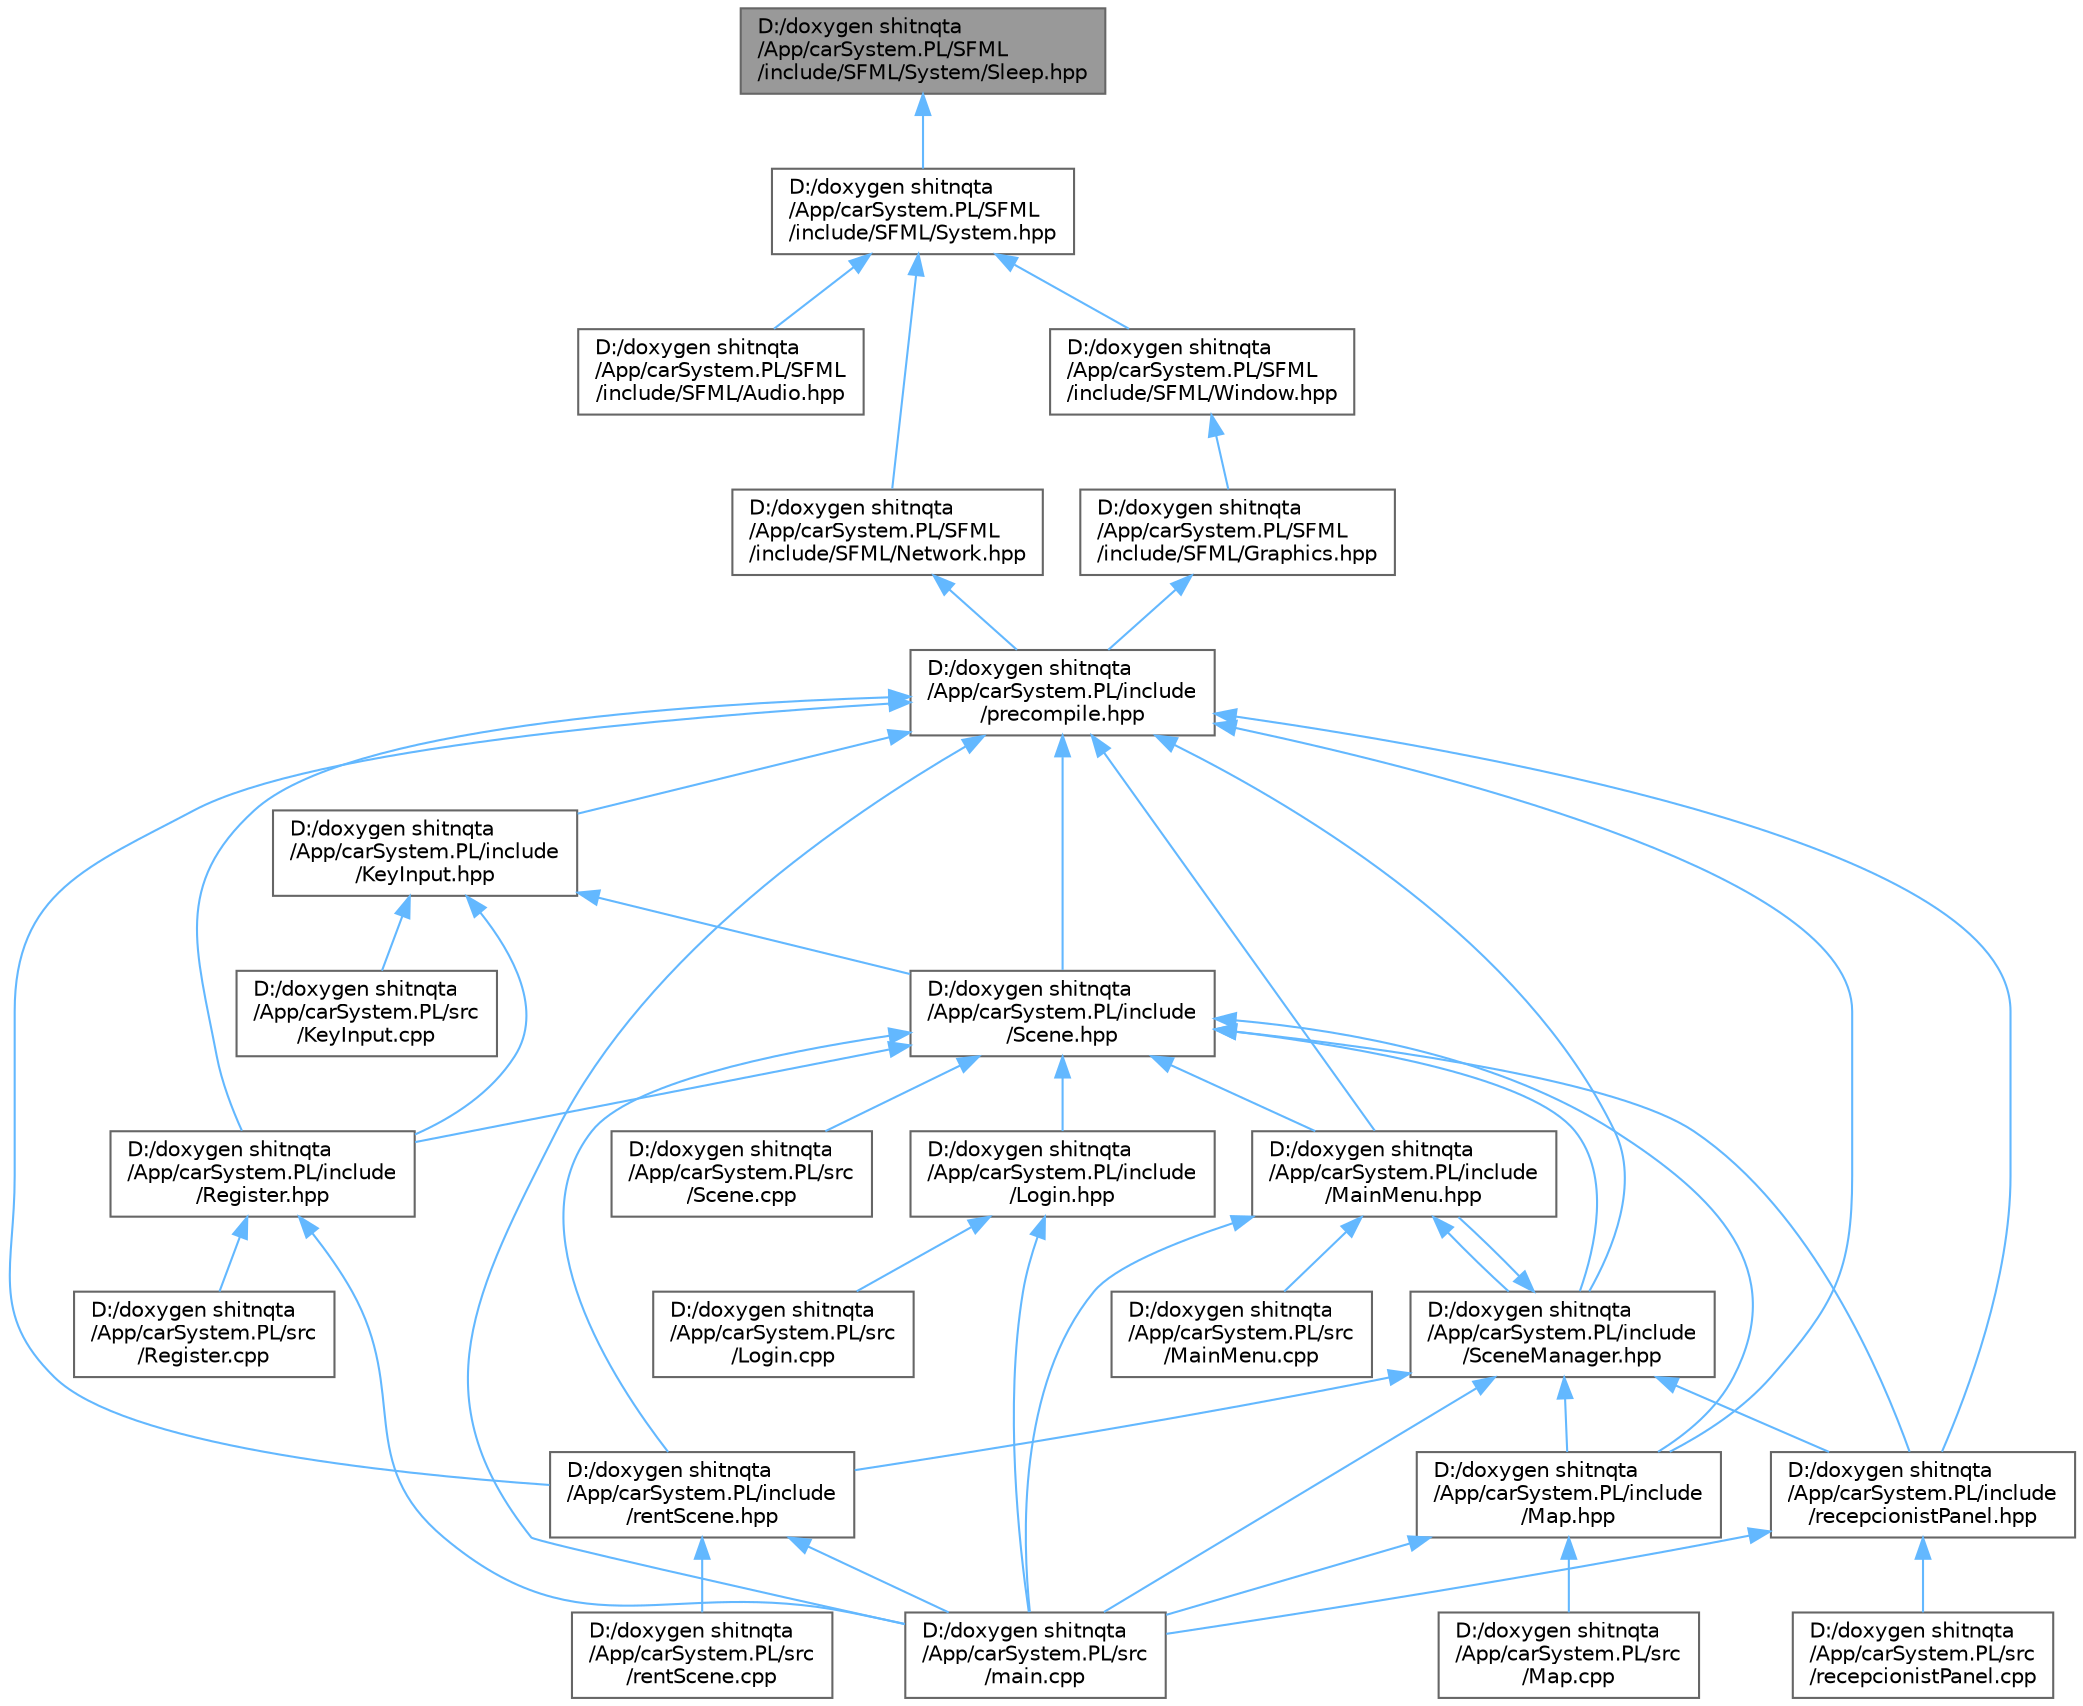 digraph "D:/doxygen shitnqta/App/carSystem.PL/SFML/include/SFML/System/Sleep.hpp"
{
 // INTERACTIVE_SVG=YES
 // LATEX_PDF_SIZE
  bgcolor="transparent";
  edge [fontname=Helvetica,fontsize=10,labelfontname=Helvetica,labelfontsize=10];
  node [fontname=Helvetica,fontsize=10,shape=box,height=0.2,width=0.4];
  Node1 [id="Node000001",label="D:/doxygen shitnqta\l/App/carSystem.PL/SFML\l/include/SFML/System/Sleep.hpp",height=0.2,width=0.4,color="gray40", fillcolor="grey60", style="filled", fontcolor="black",tooltip=" "];
  Node1 -> Node2 [id="edge46_Node000001_Node000002",dir="back",color="steelblue1",style="solid",tooltip=" "];
  Node2 [id="Node000002",label="D:/doxygen shitnqta\l/App/carSystem.PL/SFML\l/include/SFML/System.hpp",height=0.2,width=0.4,color="grey40", fillcolor="white", style="filled",URL="$a00566.html",tooltip=" "];
  Node2 -> Node3 [id="edge47_Node000002_Node000003",dir="back",color="steelblue1",style="solid",tooltip=" "];
  Node3 [id="Node000003",label="D:/doxygen shitnqta\l/App/carSystem.PL/SFML\l/include/SFML/Audio.hpp",height=0.2,width=0.4,color="grey40", fillcolor="white", style="filled",URL="$a00356.html",tooltip=" "];
  Node2 -> Node4 [id="edge48_Node000002_Node000004",dir="back",color="steelblue1",style="solid",tooltip=" "];
  Node4 [id="Node000004",label="D:/doxygen shitnqta\l/App/carSystem.PL/SFML\l/include/SFML/Network.hpp",height=0.2,width=0.4,color="grey40", fillcolor="white", style="filled",URL="$a00488.html",tooltip=" "];
  Node4 -> Node5 [id="edge49_Node000004_Node000005",dir="back",color="steelblue1",style="solid",tooltip=" "];
  Node5 [id="Node000005",label="D:/doxygen shitnqta\l/App/carSystem.PL/include\l/precompile.hpp",height=0.2,width=0.4,color="grey40", fillcolor="white", style="filled",URL="$a02200.html",tooltip=" "];
  Node5 -> Node6 [id="edge50_Node000005_Node000006",dir="back",color="steelblue1",style="solid",tooltip=" "];
  Node6 [id="Node000006",label="D:/doxygen shitnqta\l/App/carSystem.PL/include\l/KeyInput.hpp",height=0.2,width=0.4,color="grey40", fillcolor="white", style="filled",URL="$a00275.html",tooltip=" "];
  Node6 -> Node7 [id="edge51_Node000006_Node000007",dir="back",color="steelblue1",style="solid",tooltip=" "];
  Node7 [id="Node000007",label="D:/doxygen shitnqta\l/App/carSystem.PL/include\l/Register.hpp",height=0.2,width=0.4,color="grey40", fillcolor="white", style="filled",URL="$a00296.html",tooltip=" "];
  Node7 -> Node8 [id="edge52_Node000007_Node000008",dir="back",color="steelblue1",style="solid",tooltip=" "];
  Node8 [id="Node000008",label="D:/doxygen shitnqta\l/App/carSystem.PL/src\l/Register.cpp",height=0.2,width=0.4,color="grey40", fillcolor="white", style="filled",URL="$a00641.html",tooltip=" "];
  Node7 -> Node9 [id="edge53_Node000007_Node000009",dir="back",color="steelblue1",style="solid",tooltip=" "];
  Node9 [id="Node000009",label="D:/doxygen shitnqta\l/App/carSystem.PL/src\l/main.cpp",height=0.2,width=0.4,color="grey40", fillcolor="white", style="filled",URL="$a00629.html",tooltip=" "];
  Node6 -> Node10 [id="edge54_Node000006_Node000010",dir="back",color="steelblue1",style="solid",tooltip=" "];
  Node10 [id="Node000010",label="D:/doxygen shitnqta\l/App/carSystem.PL/include\l/Scene.hpp",height=0.2,width=0.4,color="grey40", fillcolor="white", style="filled",URL="$a00302.html",tooltip=" "];
  Node10 -> Node11 [id="edge55_Node000010_Node000011",dir="back",color="steelblue1",style="solid",tooltip=" "];
  Node11 [id="Node000011",label="D:/doxygen shitnqta\l/App/carSystem.PL/include\l/Login.hpp",height=0.2,width=0.4,color="grey40", fillcolor="white", style="filled",URL="$a00278.html",tooltip=" "];
  Node11 -> Node12 [id="edge56_Node000011_Node000012",dir="back",color="steelblue1",style="solid",tooltip=" "];
  Node12 [id="Node000012",label="D:/doxygen shitnqta\l/App/carSystem.PL/src\l/Login.cpp",height=0.2,width=0.4,color="grey40", fillcolor="white", style="filled",URL="$a00623.html",tooltip=" "];
  Node11 -> Node9 [id="edge57_Node000011_Node000009",dir="back",color="steelblue1",style="solid",tooltip=" "];
  Node10 -> Node13 [id="edge58_Node000010_Node000013",dir="back",color="steelblue1",style="solid",tooltip=" "];
  Node13 [id="Node000013",label="D:/doxygen shitnqta\l/App/carSystem.PL/include\l/MainMenu.hpp",height=0.2,width=0.4,color="grey40", fillcolor="white", style="filled",URL="$a00284.html",tooltip=" "];
  Node13 -> Node14 [id="edge59_Node000013_Node000014",dir="back",color="steelblue1",style="solid",tooltip=" "];
  Node14 [id="Node000014",label="D:/doxygen shitnqta\l/App/carSystem.PL/include\l/SceneManager.hpp",height=0.2,width=0.4,color="grey40", fillcolor="white", style="filled",URL="$a00305.html",tooltip=" "];
  Node14 -> Node13 [id="edge60_Node000014_Node000013",dir="back",color="steelblue1",style="solid",tooltip=" "];
  Node14 -> Node15 [id="edge61_Node000014_Node000015",dir="back",color="steelblue1",style="solid",tooltip=" "];
  Node15 [id="Node000015",label="D:/doxygen shitnqta\l/App/carSystem.PL/include\l/Map.hpp",height=0.2,width=0.4,color="grey40", fillcolor="white", style="filled",URL="$a00287.html",tooltip=" "];
  Node15 -> Node16 [id="edge62_Node000015_Node000016",dir="back",color="steelblue1",style="solid",tooltip=" "];
  Node16 [id="Node000016",label="D:/doxygen shitnqta\l/App/carSystem.PL/src\l/Map.cpp",height=0.2,width=0.4,color="grey40", fillcolor="white", style="filled",URL="$a00635.html",tooltip=" "];
  Node15 -> Node9 [id="edge63_Node000015_Node000009",dir="back",color="steelblue1",style="solid",tooltip=" "];
  Node14 -> Node17 [id="edge64_Node000014_Node000017",dir="back",color="steelblue1",style="solid",tooltip=" "];
  Node17 [id="Node000017",label="D:/doxygen shitnqta\l/App/carSystem.PL/include\l/recepcionistPanel.hpp",height=0.2,width=0.4,color="grey40", fillcolor="white", style="filled",URL="$a00293.html",tooltip=" "];
  Node17 -> Node9 [id="edge65_Node000017_Node000009",dir="back",color="steelblue1",style="solid",tooltip=" "];
  Node17 -> Node18 [id="edge66_Node000017_Node000018",dir="back",color="steelblue1",style="solid",tooltip=" "];
  Node18 [id="Node000018",label="D:/doxygen shitnqta\l/App/carSystem.PL/src\l/recepcionistPanel.cpp",height=0.2,width=0.4,color="grey40", fillcolor="white", style="filled",URL="$a00638.html",tooltip=" "];
  Node14 -> Node19 [id="edge67_Node000014_Node000019",dir="back",color="steelblue1",style="solid",tooltip=" "];
  Node19 [id="Node000019",label="D:/doxygen shitnqta\l/App/carSystem.PL/include\l/rentScene.hpp",height=0.2,width=0.4,color="grey40", fillcolor="white", style="filled",URL="$a00299.html",tooltip=" "];
  Node19 -> Node9 [id="edge68_Node000019_Node000009",dir="back",color="steelblue1",style="solid",tooltip=" "];
  Node19 -> Node20 [id="edge69_Node000019_Node000020",dir="back",color="steelblue1",style="solid",tooltip=" "];
  Node20 [id="Node000020",label="D:/doxygen shitnqta\l/App/carSystem.PL/src\l/rentScene.cpp",height=0.2,width=0.4,color="grey40", fillcolor="white", style="filled",URL="$a00644.html",tooltip=" "];
  Node14 -> Node9 [id="edge70_Node000014_Node000009",dir="back",color="steelblue1",style="solid",tooltip=" "];
  Node13 -> Node21 [id="edge71_Node000013_Node000021",dir="back",color="steelblue1",style="solid",tooltip=" "];
  Node21 [id="Node000021",label="D:/doxygen shitnqta\l/App/carSystem.PL/src\l/MainMenu.cpp",height=0.2,width=0.4,color="grey40", fillcolor="white", style="filled",URL="$a00632.html",tooltip=" "];
  Node13 -> Node9 [id="edge72_Node000013_Node000009",dir="back",color="steelblue1",style="solid",tooltip=" "];
  Node10 -> Node15 [id="edge73_Node000010_Node000015",dir="back",color="steelblue1",style="solid",tooltip=" "];
  Node10 -> Node7 [id="edge74_Node000010_Node000007",dir="back",color="steelblue1",style="solid",tooltip=" "];
  Node10 -> Node14 [id="edge75_Node000010_Node000014",dir="back",color="steelblue1",style="solid",tooltip=" "];
  Node10 -> Node17 [id="edge76_Node000010_Node000017",dir="back",color="steelblue1",style="solid",tooltip=" "];
  Node10 -> Node19 [id="edge77_Node000010_Node000019",dir="back",color="steelblue1",style="solid",tooltip=" "];
  Node10 -> Node22 [id="edge78_Node000010_Node000022",dir="back",color="steelblue1",style="solid",tooltip=" "];
  Node22 [id="Node000022",label="D:/doxygen shitnqta\l/App/carSystem.PL/src\l/Scene.cpp",height=0.2,width=0.4,color="grey40", fillcolor="white", style="filled",URL="$a00647.html",tooltip=" "];
  Node6 -> Node23 [id="edge79_Node000006_Node000023",dir="back",color="steelblue1",style="solid",tooltip=" "];
  Node23 [id="Node000023",label="D:/doxygen shitnqta\l/App/carSystem.PL/src\l/KeyInput.cpp",height=0.2,width=0.4,color="grey40", fillcolor="white", style="filled",URL="$a00620.html",tooltip=" "];
  Node5 -> Node13 [id="edge80_Node000005_Node000013",dir="back",color="steelblue1",style="solid",tooltip=" "];
  Node5 -> Node15 [id="edge81_Node000005_Node000015",dir="back",color="steelblue1",style="solid",tooltip=" "];
  Node5 -> Node7 [id="edge82_Node000005_Node000007",dir="back",color="steelblue1",style="solid",tooltip=" "];
  Node5 -> Node10 [id="edge83_Node000005_Node000010",dir="back",color="steelblue1",style="solid",tooltip=" "];
  Node5 -> Node14 [id="edge84_Node000005_Node000014",dir="back",color="steelblue1",style="solid",tooltip=" "];
  Node5 -> Node17 [id="edge85_Node000005_Node000017",dir="back",color="steelblue1",style="solid",tooltip=" "];
  Node5 -> Node19 [id="edge86_Node000005_Node000019",dir="back",color="steelblue1",style="solid",tooltip=" "];
  Node5 -> Node9 [id="edge87_Node000005_Node000009",dir="back",color="steelblue1",style="solid",tooltip=" "];
  Node2 -> Node24 [id="edge88_Node000002_Node000024",dir="back",color="steelblue1",style="solid",tooltip=" "];
  Node24 [id="Node000024",label="D:/doxygen shitnqta\l/App/carSystem.PL/SFML\l/include/SFML/Window.hpp",height=0.2,width=0.4,color="grey40", fillcolor="white", style="filled",URL="$a00605.html",tooltip=" "];
  Node24 -> Node25 [id="edge89_Node000024_Node000025",dir="back",color="steelblue1",style="solid",tooltip=" "];
  Node25 [id="Node000025",label="D:/doxygen shitnqta\l/App/carSystem.PL/SFML\l/include/SFML/Graphics.hpp",height=0.2,width=0.4,color="grey40", fillcolor="white", style="filled",URL="$a00452.html",tooltip=" "];
  Node25 -> Node5 [id="edge90_Node000025_Node000005",dir="back",color="steelblue1",style="solid",tooltip=" "];
}
